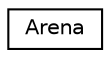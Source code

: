 digraph "Graphical Class Hierarchy"
{
  edge [fontname="Helvetica",fontsize="10",labelfontname="Helvetica",labelfontsize="10"];
  node [fontname="Helvetica",fontsize="10",shape=record];
  rankdir="LR";
  Node1 [label="Arena",height=0.2,width=0.4,color="black", fillcolor="white", style="filled",URL="$classArena.html",tooltip="The main class for the simulation of a 2D world with many entities running around. "];
}
